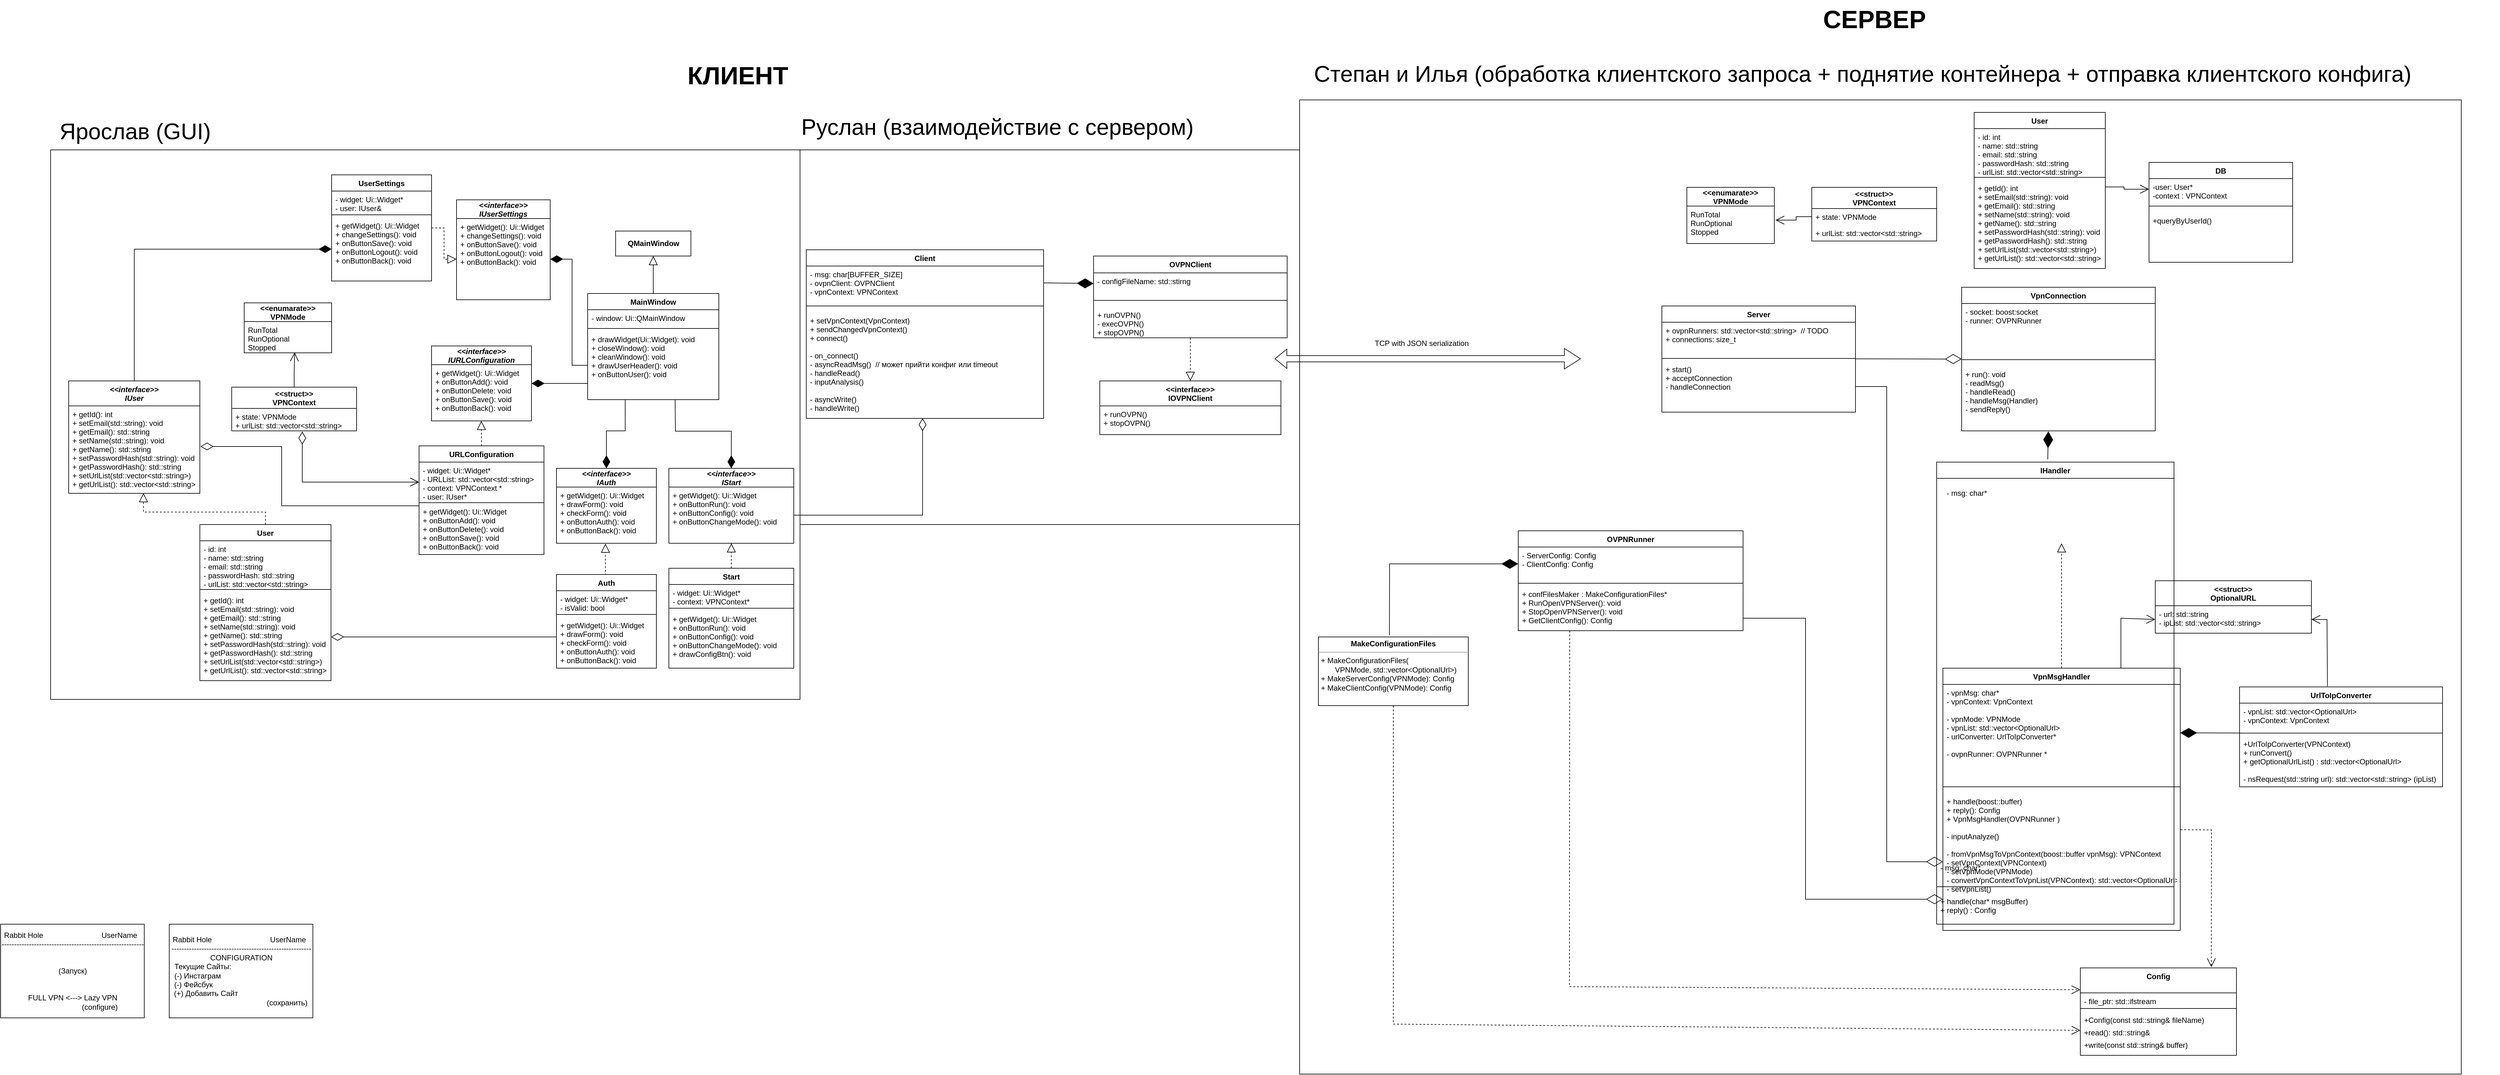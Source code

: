 <mxfile version="20.5.3" type="google"><diagram id="kj7upGw6kXG-EKqqh9fp" name="UML"><mxGraphModel grid="1" page="0" gridSize="10" guides="1" tooltips="1" connect="0" arrows="1" fold="1" pageScale="1" pageWidth="827" pageHeight="1169" math="0" shadow="0"><root><mxCell id="0"/><mxCell id="1" parent="0"/><mxCell id="vpDufcBLwv2CrV2NBHJL-32" value="" style="rounded=0;whiteSpace=wrap;html=1;fillColor=none;" vertex="1" parent="1"><mxGeometry x="2890" y="490" width="1860" height="1560" as="geometry"/></mxCell><mxCell id="vpDufcBLwv2CrV2NBHJL-27" value="" style="rounded=0;whiteSpace=wrap;html=1;fillColor=none;" vertex="1" parent="1"><mxGeometry x="890" y="570" width="1200" height="880" as="geometry"/></mxCell><mxCell id="vpDufcBLwv2CrV2NBHJL-29" value="" style="rounded=0;whiteSpace=wrap;html=1;fillColor=none;" vertex="1" parent="1"><mxGeometry x="2090" y="570" width="800" height="600" as="geometry"/></mxCell><mxCell id="l5nu7JKFRzRS-YSu6GSu-21" style="edgeStyle=orthogonalEdgeStyle;rounded=0;orthogonalLoop=1;jettySize=auto;html=1;exitX=0.25;exitY=0;exitDx=0;exitDy=0;fontSize=40;startArrow=none;startFill=0;endArrow=diamondThin;endFill=0;startSize=12;endSize=18;" edge="1" parent="1"><mxGeometry relative="1" as="geometry"><Array as="points"><mxPoint x="-240" y="664"/><mxPoint x="-240" y="270"/></Array><mxPoint x="80" y="270.0" as="targetPoint"/></mxGeometry></mxCell><mxCell id="l5nu7JKFRzRS-YSu6GSu-12" style="edgeStyle=orthogonalEdgeStyle;rounded=0;orthogonalLoop=1;jettySize=auto;html=1;exitX=0.5;exitY=0;exitDx=0;exitDy=0;entryX=0.535;entryY=1.005;entryDx=0;entryDy=0;entryPerimeter=0;fontSize=40;startArrow=none;startFill=0;endArrow=block;endFill=0;startSize=18;endSize=12;dashed=1;" edge="1" parent="1"><mxGeometry relative="1" as="geometry"><mxPoint x="-185.55" y="774.35" as="targetPoint"/></mxGeometry></mxCell><mxCell id="iN1TWZCNAUmsNW_aI7Zu-17" value="&lt;&lt;struct&gt;&gt;&#10;OptionalURL" style="swimlane;fontStyle=1;align=center;verticalAlign=top;childLayout=stackLayout;horizontal=1;startSize=40;horizontalStack=0;resizeParent=1;resizeParentMax=0;resizeLast=0;collapsible=1;marginBottom=0;" vertex="1" parent="1"><mxGeometry x="4260" y="1260" width="250" height="84" as="geometry"><mxRectangle x="4260" y="1260" width="110" height="30" as="alternateBounds"/></mxGeometry></mxCell><mxCell id="iN1TWZCNAUmsNW_aI7Zu-18" value="- url: std::string&#10;- ipList: std::vector&lt;std::string&gt;" style="text;strokeColor=none;fillColor=none;align=left;verticalAlign=top;spacingLeft=4;spacingRight=4;overflow=hidden;rotatable=0;points=[[0,0.5],[1,0.5]];portConstraint=eastwest;" vertex="1" parent="iN1TWZCNAUmsNW_aI7Zu-17"><mxGeometry y="40" width="250" height="44" as="geometry"/></mxCell><mxCell id="LyIxpF3qd_APpJzy_Qbu-35" value="Rabbit Hole&amp;nbsp; &amp;nbsp; &amp;nbsp; &amp;nbsp; &amp;nbsp; &amp;nbsp; &amp;nbsp; &amp;nbsp; &amp;nbsp; &amp;nbsp; &amp;nbsp; &amp;nbsp; &amp;nbsp; &amp;nbsp; UserName&amp;nbsp;&amp;nbsp;&lt;br&gt;---------------------------------------------------------&lt;br&gt;&lt;br&gt;&lt;br&gt;(Запуск)&lt;br&gt;&lt;br&gt;&lt;br&gt;FULL VPN &amp;lt;---&amp;gt; Lazy VPN&lt;br&gt;&amp;nbsp; &amp;nbsp; &amp;nbsp; &amp;nbsp; &amp;nbsp; &amp;nbsp; &amp;nbsp; &amp;nbsp; &amp;nbsp; &amp;nbsp; &amp;nbsp; &amp;nbsp; &amp;nbsp; (configure)" style="html=1;" vertex="1" parent="1"><mxGeometry x="810" y="1810" width="230" height="150" as="geometry"/></mxCell><mxCell id="iN1TWZCNAUmsNW_aI7Zu-28" value="Rabbit Hole&amp;nbsp; &amp;nbsp; &amp;nbsp; &amp;nbsp; &amp;nbsp; &amp;nbsp; &amp;nbsp; &amp;nbsp; &amp;nbsp; &amp;nbsp; &amp;nbsp; &amp;nbsp; &amp;nbsp; &amp;nbsp; UserName&amp;nbsp;&amp;nbsp;&lt;br&gt;--------------------------------------------------------&lt;br&gt;CONFIGURATION&lt;br&gt;Текущие Сайты:&amp;nbsp; &amp;nbsp; &amp;nbsp; &amp;nbsp; &amp;nbsp; &amp;nbsp; &amp;nbsp; &amp;nbsp; &amp;nbsp; &amp;nbsp; &amp;nbsp; &amp;nbsp; &amp;nbsp; &amp;nbsp; &amp;nbsp; &amp;nbsp; &amp;nbsp; &amp;nbsp; &amp;nbsp;&lt;br&gt;&amp;nbsp; &amp;nbsp; &amp;nbsp; &amp;nbsp; &amp;nbsp; &amp;nbsp; &amp;nbsp; &amp;nbsp;(-) Инстаграм&amp;nbsp; &amp;nbsp; &amp;nbsp; &amp;nbsp; &amp;nbsp; &amp;nbsp; &amp;nbsp; &amp;nbsp; &amp;nbsp; &amp;nbsp; &amp;nbsp; &amp;nbsp; &amp;nbsp; &amp;nbsp; &amp;nbsp; &amp;nbsp; &amp;nbsp; &amp;nbsp; &amp;nbsp; &amp;nbsp; &amp;nbsp; &amp;nbsp; &amp;nbsp; &amp;nbsp; &amp;nbsp; &amp;nbsp; &amp;nbsp; &amp;nbsp; &amp;nbsp;&lt;br&gt;(-) Фейсбук&amp;nbsp; &amp;nbsp; &amp;nbsp; &amp;nbsp; &amp;nbsp; &amp;nbsp; &amp;nbsp; &amp;nbsp; &amp;nbsp; &amp;nbsp; &amp;nbsp; &amp;nbsp; &amp;nbsp; &amp;nbsp; &amp;nbsp; &amp;nbsp; &amp;nbsp; &amp;nbsp; &amp;nbsp; &amp;nbsp; &amp;nbsp; &amp;nbsp; &amp;nbsp;&amp;nbsp;&lt;br&gt;(+) Добавить Сайт&amp;nbsp; &amp;nbsp; &amp;nbsp; &amp;nbsp; &amp;nbsp; &amp;nbsp; &amp;nbsp; &amp;nbsp; &amp;nbsp; &amp;nbsp; &amp;nbsp; &amp;nbsp; &amp;nbsp; &amp;nbsp; &amp;nbsp; &amp;nbsp; &amp;nbsp;&amp;nbsp;&lt;br&gt;&amp;nbsp; &amp;nbsp; &amp;nbsp; &amp;nbsp; &amp;nbsp; &amp;nbsp; &amp;nbsp; &amp;nbsp; &amp;nbsp; &amp;nbsp; &amp;nbsp; &amp;nbsp; &amp;nbsp; &amp;nbsp; &amp;nbsp; &amp;nbsp; &amp;nbsp; &amp;nbsp; &amp;nbsp; &amp;nbsp; &amp;nbsp; &amp;nbsp; (сохранить)" style="html=1;" vertex="1" parent="1"><mxGeometry x="1080" y="1810" width="230" height="150" as="geometry"/></mxCell><mxCell id="HzLDdjJ-KHvBB8vW8q26-2" value="" style="endArrow=block;endFill=0;endSize=12;html=1;entryX=0.5;entryY=1;entryDx=0;entryDy=0;exitX=0.5;exitY=0;exitDx=0;exitDy=0;" edge="1" parent="1" source="HzLDdjJ-KHvBB8vW8q26-12" target="HzLDdjJ-KHvBB8vW8q26-3"><mxGeometry width="160" relative="1" as="geometry"><mxPoint x="1870.92" y="755" as="sourcePoint"/><mxPoint x="1740.92" y="745" as="targetPoint"/></mxGeometry></mxCell><mxCell id="HzLDdjJ-KHvBB8vW8q26-3" value="&lt;b&gt;QMainWindow&lt;/b&gt;" style="rounded=0;whiteSpace=wrap;html=1;" vertex="1" parent="1"><mxGeometry x="1794.69" y="700" width="120.62" height="40" as="geometry"/></mxCell><mxCell id="l5nu7JKFRzRS-YSu6GSu-7" style="edgeStyle=orthogonalEdgeStyle;rounded=0;orthogonalLoop=1;jettySize=auto;html=1;entryX=0.286;entryY=1;entryDx=0;entryDy=0;entryPerimeter=0;endArrow=none;endFill=0;endSize=10;startArrow=diamondThin;startFill=1;startSize=18;" edge="1" parent="1" source="HzLDdjJ-KHvBB8vW8q26-8" target="HzLDdjJ-KHvBB8vW8q26-15"><mxGeometry relative="1" as="geometry"/></mxCell><mxCell id="HzLDdjJ-KHvBB8vW8q26-8" value="&lt;&lt;interface&gt;&gt;&#10;IAuth" style="swimlane;fontStyle=3;childLayout=stackLayout;horizontal=1;startSize=30;fillColor=none;horizontalStack=0;resizeParent=1;resizeParentMax=0;resizeLast=0;collapsible=1;marginBottom=0;" vertex="1" parent="1"><mxGeometry x="1700" y="1080" width="160" height="120" as="geometry"/></mxCell><mxCell id="HzLDdjJ-KHvBB8vW8q26-9" value="+ getWidget(): Ui::Widget&#10;+ drawForm(): void&#10;+ checkForm(): void&#10;+ onButtonAuth(): void&#10;+ onButtonBack(): void" style="text;strokeColor=none;fillColor=none;align=left;verticalAlign=top;spacingLeft=4;spacingRight=4;overflow=hidden;rotatable=0;points=[[0,0.5],[1,0.5]];portConstraint=eastwest;" vertex="1" parent="HzLDdjJ-KHvBB8vW8q26-8"><mxGeometry y="30" width="160" height="90" as="geometry"/></mxCell><mxCell id="1bzf5rEG31G8Yl6-kIG1-7" value="&lt;&lt;struct&gt;&gt;&#10;VPNContext" style="swimlane;fontStyle=1;childLayout=stackLayout;horizontal=1;startSize=34;fillColor=none;horizontalStack=0;resizeParent=1;resizeParentMax=0;resizeLast=0;collapsible=1;marginBottom=0;" vertex="1" parent="1"><mxGeometry x="3710" y="630" width="200" height="86" as="geometry"/></mxCell><mxCell id="1bzf5rEG31G8Yl6-kIG1-8" value="+ state: VPNMode" style="text;strokeColor=none;fillColor=none;align=left;verticalAlign=top;spacingLeft=4;spacingRight=4;overflow=hidden;rotatable=0;points=[[0,0.5],[1,0.5]];portConstraint=eastwest;" vertex="1" parent="1bzf5rEG31G8Yl6-kIG1-7"><mxGeometry y="34" width="200" height="26" as="geometry"/></mxCell><mxCell id="1bzf5rEG31G8Yl6-kIG1-9" value="+ urlList: std::vector&lt;std::string&gt;" style="text;strokeColor=none;fillColor=none;align=left;verticalAlign=top;spacingLeft=4;spacingRight=4;overflow=hidden;rotatable=0;points=[[0,0.5],[1,0.5]];portConstraint=eastwest;" vertex="1" parent="1bzf5rEG31G8Yl6-kIG1-7"><mxGeometry y="60" width="200" height="26" as="geometry"/></mxCell><mxCell id="HzLDdjJ-KHvBB8vW8q26-12" value="MainWindow" style="swimlane;fontStyle=1;align=center;verticalAlign=top;childLayout=stackLayout;horizontal=1;startSize=26;horizontalStack=0;resizeParent=1;resizeParentMax=0;resizeLast=0;collapsible=1;marginBottom=0;" vertex="1" parent="1"><mxGeometry x="1750" y="800" width="210" height="170" as="geometry"/></mxCell><mxCell id="HzLDdjJ-KHvBB8vW8q26-13" value="- window: Ui::QMainWindow" style="text;strokeColor=none;fillColor=none;align=left;verticalAlign=top;spacingLeft=4;spacingRight=4;overflow=hidden;rotatable=0;points=[[0,0.5],[1,0.5]];portConstraint=eastwest;" vertex="1" parent="HzLDdjJ-KHvBB8vW8q26-12"><mxGeometry y="26" width="210" height="26" as="geometry"/></mxCell><mxCell id="HzLDdjJ-KHvBB8vW8q26-14" value="" style="line;strokeWidth=1;fillColor=none;align=left;verticalAlign=middle;spacingTop=-1;spacingLeft=3;spacingRight=3;rotatable=0;labelPosition=right;points=[];portConstraint=eastwest;strokeColor=inherit;" vertex="1" parent="HzLDdjJ-KHvBB8vW8q26-12"><mxGeometry y="52" width="210" height="8" as="geometry"/></mxCell><mxCell id="HzLDdjJ-KHvBB8vW8q26-15" value="+ drawWidget(Ui::Widget): void&#10;+ closeWindow(): void&#10;+ cleanWindow(): void&#10;+ drawUserHeader(): void&#10;+ onButtonUser(): void" style="text;strokeColor=none;fillColor=none;align=left;verticalAlign=top;spacingLeft=4;spacingRight=4;overflow=hidden;rotatable=0;points=[[0,0.5],[1,0.5]];portConstraint=eastwest;" vertex="1" parent="HzLDdjJ-KHvBB8vW8q26-12"><mxGeometry y="60" width="210" height="110" as="geometry"/></mxCell><mxCell id="1bzf5rEG31G8Yl6-kIG1-15" value="VpnConnection" style="swimlane;fontStyle=1;align=center;verticalAlign=top;childLayout=stackLayout;horizontal=1;startSize=26;horizontalStack=0;resizeParent=1;resizeParentMax=0;resizeLast=0;collapsible=1;marginBottom=0;" vertex="1" parent="1"><mxGeometry x="3950" y="790" width="310" height="230" as="geometry"><mxRectangle x="3950" y="790" width="80" height="30" as="alternateBounds"/></mxGeometry></mxCell><mxCell id="1bzf5rEG31G8Yl6-kIG1-16" value="- socket: boost:socket &#10;- runner: OVPNRunner " style="text;strokeColor=none;fillColor=none;align=left;verticalAlign=top;spacingLeft=4;spacingRight=4;overflow=hidden;rotatable=0;points=[[0,0.5],[1,0.5]];portConstraint=eastwest;" vertex="1" parent="1bzf5rEG31G8Yl6-kIG1-15"><mxGeometry y="26" width="310" height="80" as="geometry"/></mxCell><mxCell id="1bzf5rEG31G8Yl6-kIG1-17" value="" style="line;strokeWidth=1;fillColor=none;align=left;verticalAlign=middle;spacingTop=-1;spacingLeft=3;spacingRight=3;rotatable=0;labelPosition=right;points=[];portConstraint=eastwest;strokeColor=inherit;" vertex="1" parent="1bzf5rEG31G8Yl6-kIG1-15"><mxGeometry y="106" width="310" height="20" as="geometry"/></mxCell><mxCell id="1bzf5rEG31G8Yl6-kIG1-18" value="+ run(): void&#10;- readMsg()&#10;- handleRead()&#10;- handleMsg(Handler)&#10;- sendReply()" style="text;strokeColor=none;fillColor=none;align=left;verticalAlign=top;spacingLeft=4;spacingRight=4;overflow=hidden;rotatable=0;points=[[0,0.5],[1,0.5]];portConstraint=eastwest;" vertex="1" parent="1bzf5rEG31G8Yl6-kIG1-15"><mxGeometry y="126" width="310" height="104" as="geometry"/></mxCell><mxCell id="HzLDdjJ-KHvBB8vW8q26-16" value="&lt;&lt;interface&gt;&gt;&#10;IUserSettings" style="swimlane;fontStyle=3;childLayout=stackLayout;horizontal=1;startSize=30;fillColor=none;horizontalStack=0;resizeParent=1;resizeParentMax=0;resizeLast=0;collapsible=1;marginBottom=0;" vertex="1" parent="1"><mxGeometry x="1540" y="650" width="150" height="160" as="geometry"/></mxCell><mxCell id="HzLDdjJ-KHvBB8vW8q26-17" value="+ getWidget(): Ui::Widget&#10;+ changeSettings(): void&#10;+ onButtonSave(): void&#10;+ onButtonLogout(): void&#10;+ onButtonBack(): void&#10;" style="text;strokeColor=none;fillColor=none;align=left;verticalAlign=top;spacingLeft=4;spacingRight=4;overflow=hidden;rotatable=0;points=[[0,0.5],[1,0.5]];portConstraint=eastwest;" vertex="1" parent="HzLDdjJ-KHvBB8vW8q26-16"><mxGeometry y="30" width="150" height="130" as="geometry"/></mxCell><mxCell id="HzLDdjJ-KHvBB8vW8q26-20" value="&lt;&lt;interface&gt;&gt;&#10;IURLConfiguration" style="swimlane;fontStyle=3;childLayout=stackLayout;horizontal=1;startSize=30;fillColor=none;horizontalStack=0;resizeParent=1;resizeParentMax=0;resizeLast=0;collapsible=1;marginBottom=0;" vertex="1" parent="1"><mxGeometry x="1500" y="884" width="160" height="120" as="geometry"/></mxCell><mxCell id="HzLDdjJ-KHvBB8vW8q26-21" value="+ getWidget(): Ui::Widget&#10;+ onButtonAdd(): void&#10;+ onButtonDelete: void&#10;+ onButtonSave(): void&#10;+ onButtonBack(): void&#10;" style="text;strokeColor=none;fillColor=none;align=left;verticalAlign=top;spacingLeft=4;spacingRight=4;overflow=hidden;rotatable=0;points=[[0,0.5],[1,0.5]];portConstraint=eastwest;" vertex="1" parent="HzLDdjJ-KHvBB8vW8q26-20"><mxGeometry y="30" width="160" height="90" as="geometry"/></mxCell><mxCell id="MAbBITWDhisZ2Rtb4KFa-2" value="VpnMsgHandler" style="swimlane;fontStyle=1;align=center;verticalAlign=top;childLayout=stackLayout;horizontal=1;startSize=26;horizontalStack=0;resizeParent=1;resizeParentMax=0;resizeLast=0;collapsible=1;marginBottom=0;" vertex="1" parent="1"><mxGeometry x="3920" y="1400" width="380" height="420" as="geometry"><mxRectangle x="3920" y="1400" width="80" height="30" as="alternateBounds"/></mxGeometry></mxCell><mxCell id="s7aVLu-1Q747NwUsc-Ql-2" value="- vpnMsg: char*&#10;- vpnContext: VpnContext&#10;&#10;- vpnMode: VPNMode&#10;- vpnList: std::vector&lt;OptionalUrl&gt;&#10;- urlConverter: UrlToIpConverter*&#10;&#10;- ovpnRunner: OVPNRunner *" style="text;strokeColor=none;fillColor=none;align=left;verticalAlign=top;spacingLeft=4;spacingRight=4;overflow=hidden;rotatable=0;points=[[0,0.5],[1,0.5]];portConstraint=eastwest;" vertex="1" parent="MAbBITWDhisZ2Rtb4KFa-2"><mxGeometry y="26" width="380" height="154" as="geometry"/></mxCell><mxCell id="MAbBITWDhisZ2Rtb4KFa-4" value="" style="line;strokeWidth=1;fillColor=none;align=left;verticalAlign=middle;spacingTop=-1;spacingLeft=3;spacingRight=3;rotatable=0;labelPosition=right;points=[];portConstraint=eastwest;strokeColor=inherit;" vertex="1" parent="MAbBITWDhisZ2Rtb4KFa-2"><mxGeometry y="180" width="380" height="20" as="geometry"/></mxCell><mxCell id="MAbBITWDhisZ2Rtb4KFa-5" value="+ handle(boost::buffer)&#10;+ reply(): Config&#10;+ VpnMsgHandler(OVPNRunner )&#10;&#10;- inputAnalyze()&#10;&#10;- fromVpnMsgToVpnContext(boost::buffer vpnMsg): VPNContext&#10;- setVpnContext(VPNContext)&#10;- setVpnMode(VPNMode)&#10;- convertVpnContextToVpnList(VPNContext): std::vector&lt;OptionalUrl&gt;&#10;- setVpnList()" style="text;strokeColor=none;fillColor=none;align=left;verticalAlign=top;spacingLeft=4;spacingRight=4;overflow=hidden;rotatable=0;points=[[0,0.5],[1,0.5]];portConstraint=eastwest;" vertex="1" parent="MAbBITWDhisZ2Rtb4KFa-2"><mxGeometry y="200" width="380" height="220" as="geometry"/></mxCell><mxCell id="1bzf5rEG31G8Yl6-kIG1-32" value="OVPNRunner" style="swimlane;fontStyle=1;align=center;verticalAlign=top;childLayout=stackLayout;horizontal=1;startSize=26;horizontalStack=0;resizeParent=1;resizeParentMax=0;resizeLast=0;collapsible=1;marginBottom=0;" vertex="1" parent="1"><mxGeometry x="3240" y="1180" width="360" height="160" as="geometry"/></mxCell><mxCell id="1bzf5rEG31G8Yl6-kIG1-33" value="- ServerConfig: Config&#10;- ClientConfig: Config" style="text;strokeColor=none;fillColor=none;align=left;verticalAlign=top;spacingLeft=4;spacingRight=4;overflow=hidden;rotatable=0;points=[[0,0.5],[1,0.5]];portConstraint=eastwest;" vertex="1" parent="1bzf5rEG31G8Yl6-kIG1-32"><mxGeometry y="26" width="360" height="54" as="geometry"/></mxCell><mxCell id="1bzf5rEG31G8Yl6-kIG1-34" value="" style="line;strokeWidth=1;fillColor=none;align=left;verticalAlign=middle;spacingTop=-1;spacingLeft=3;spacingRight=3;rotatable=0;labelPosition=right;points=[];portConstraint=eastwest;strokeColor=inherit;" vertex="1" parent="1bzf5rEG31G8Yl6-kIG1-32"><mxGeometry y="80" width="360" height="8" as="geometry"/></mxCell><mxCell id="1bzf5rEG31G8Yl6-kIG1-35" value="+ confFilesMaker : MakeConfigurationFiles*&#10;+ RunOpenVPNServer(): void&#10;+ StopOpenVPNServer(): void&#10;+ GetClientConfig(): Config" style="text;strokeColor=none;fillColor=none;align=left;verticalAlign=top;spacingLeft=4;spacingRight=4;overflow=hidden;rotatable=0;points=[[0,0.5],[1,0.5]];portConstraint=eastwest;" vertex="1" parent="1bzf5rEG31G8Yl6-kIG1-32"><mxGeometry y="88" width="360" height="72" as="geometry"/></mxCell><mxCell id="1bzf5rEG31G8Yl6-kIG1-36" value="&lt;p style=&quot;margin:0px;margin-top:4px;text-align:center;&quot;&gt;&lt;b&gt;MakeConfigurationFiles&lt;/b&gt;&lt;/p&gt;&lt;hr size=&quot;1&quot;&gt;&lt;p style=&quot;margin:0px;margin-left:4px;&quot;&gt;&lt;/p&gt;&lt;p style=&quot;margin:0px;margin-left:4px;&quot;&gt;+ MakeConfigurationFiles(&lt;/p&gt;&lt;span style=&quot;white-space: pre;&quot;&gt;&#9;&lt;/span&gt;VPNMode, std::vector&amp;lt;OptionalUrl&amp;gt;)&lt;p style=&quot;margin:0px;margin-left:4px;&quot;&gt;+ MakeServerConfig(VPNMode): Config&lt;br&gt;+ MakeClientConfig(VPNMode): Config&lt;/p&gt;" style="verticalAlign=top;align=left;overflow=fill;fontSize=12;fontFamily=Helvetica;html=1;" vertex="1" parent="1"><mxGeometry x="2920" y="1350" width="240" height="110" as="geometry"/></mxCell><mxCell id="MAbBITWDhisZ2Rtb4KFa-10" value="Server" style="swimlane;fontStyle=1;align=center;verticalAlign=top;childLayout=stackLayout;horizontal=1;startSize=26;horizontalStack=0;resizeParent=1;resizeParentMax=0;resizeLast=0;collapsible=1;marginBottom=0;" vertex="1" parent="1"><mxGeometry x="3470" y="820" width="310" height="170" as="geometry"><mxRectangle x="350" y="60" width="80" height="30" as="alternateBounds"/></mxGeometry></mxCell><mxCell id="MAbBITWDhisZ2Rtb4KFa-11" value="+ ovpnRunners: std::vector&lt;std::string&gt;  // TODO&#10;+ connections: size_t" style="text;strokeColor=none;fillColor=none;align=left;verticalAlign=top;spacingLeft=4;spacingRight=4;overflow=hidden;rotatable=0;points=[[0,0.5],[1,0.5]];portConstraint=eastwest;" vertex="1" parent="MAbBITWDhisZ2Rtb4KFa-10"><mxGeometry y="26" width="310" height="54" as="geometry"/></mxCell><mxCell id="MAbBITWDhisZ2Rtb4KFa-12" value="" style="line;strokeWidth=1;fillColor=none;align=left;verticalAlign=middle;spacingTop=-1;spacingLeft=3;spacingRight=3;rotatable=0;labelPosition=right;points=[];portConstraint=eastwest;strokeColor=inherit;" vertex="1" parent="MAbBITWDhisZ2Rtb4KFa-10"><mxGeometry y="80" width="310" height="8" as="geometry"/></mxCell><mxCell id="MAbBITWDhisZ2Rtb4KFa-13" value="+ start()&#10;+ acceptConnection&#10;- handleConnection" style="text;strokeColor=none;fillColor=none;align=left;verticalAlign=top;spacingLeft=4;spacingRight=4;overflow=hidden;rotatable=0;points=[[0,0.5],[1,0.5]];portConstraint=eastwest;" vertex="1" parent="MAbBITWDhisZ2Rtb4KFa-10"><mxGeometry y="88" width="310" height="82" as="geometry"/></mxCell><mxCell id="HzLDdjJ-KHvBB8vW8q26-47" style="edgeStyle=orthogonalEdgeStyle;rounded=0;orthogonalLoop=1;jettySize=auto;html=1;exitX=0.5;exitY=0;exitDx=0;exitDy=0;fontSize=12;endArrow=none;endFill=0;endSize=18;startSize=18;startArrow=diamondThin;startFill=1;" edge="1" parent="1" source="HzLDdjJ-KHvBB8vW8q26-28"><mxGeometry relative="1" as="geometry"><mxPoint x="1890" y="970" as="targetPoint"/></mxGeometry></mxCell><mxCell id="HzLDdjJ-KHvBB8vW8q26-28" value="&lt;&lt;interface&gt;&gt;&#10;IStart" style="swimlane;fontStyle=3;childLayout=stackLayout;horizontal=1;startSize=30;fillColor=none;horizontalStack=0;resizeParent=1;resizeParentMax=0;resizeLast=0;collapsible=1;marginBottom=0;" vertex="1" parent="1"><mxGeometry x="1880" y="1080" width="200" height="120" as="geometry"/></mxCell><mxCell id="HzLDdjJ-KHvBB8vW8q26-29" value="+ getWidget(): Ui::Widget&#10;+ onButtonRun(): void&#10;+ onButtonConfig(): void&#10;+ onButtonChangeMode(): void" style="text;strokeColor=none;fillColor=none;align=left;verticalAlign=top;spacingLeft=4;spacingRight=4;overflow=hidden;rotatable=0;points=[[0,0.5],[1,0.5]];portConstraint=eastwest;" vertex="1" parent="HzLDdjJ-KHvBB8vW8q26-28"><mxGeometry y="30" width="200" height="90" as="geometry"/></mxCell><mxCell id="HzLDdjJ-KHvBB8vW8q26-31" value="&lt;font style=&quot;font-size: 40px;&quot;&gt;&lt;b&gt;КЛИЕНТ&lt;br&gt;&lt;/b&gt;&lt;/font&gt;" style="text;html=1;align=center;verticalAlign=middle;resizable=0;points=[];autosize=1;strokeColor=none;fillColor=none;" vertex="1" parent="1"><mxGeometry x="1900" y="420" width="180" height="60" as="geometry"/></mxCell><mxCell id="HzLDdjJ-KHvBB8vW8q26-57" style="edgeStyle=orthogonalEdgeStyle;rounded=0;orthogonalLoop=1;jettySize=auto;html=1;exitX=0.5;exitY=0;exitDx=0;exitDy=0;entryX=0.498;entryY=1;entryDx=0;entryDy=0;entryPerimeter=0;fontSize=12;startArrow=none;startFill=0;endArrow=block;endFill=0;startSize=18;endSize=12;dashed=1;" edge="1" parent="1" source="HzLDdjJ-KHvBB8vW8q26-58" target="HzLDdjJ-KHvBB8vW8q26-21"><mxGeometry relative="1" as="geometry"><mxPoint x="1580" y="1074" as="sourcePoint"/></mxGeometry></mxCell><mxCell id="HzLDdjJ-KHvBB8vW8q26-58" value="URLConfiguration" style="swimlane;fontStyle=1;align=center;verticalAlign=top;childLayout=stackLayout;horizontal=1;startSize=26;horizontalStack=0;resizeParent=1;resizeParentMax=0;resizeLast=0;collapsible=1;marginBottom=0;rounded=0;shadow=0;glass=0;sketch=0;fontSize=12;" vertex="1" parent="1"><mxGeometry x="1480" y="1044" width="200" height="174" as="geometry"/></mxCell><mxCell id="HzLDdjJ-KHvBB8vW8q26-59" value="- widget: Ui::Widget*&#10;- URLList: std::vector&lt;std::string&gt;&#10;- context: VPNContext *&#10;- user: IUser*" style="text;strokeColor=none;fillColor=none;align=left;verticalAlign=top;spacingLeft=4;spacingRight=4;overflow=hidden;rotatable=0;points=[[0,0.5],[1,0.5]];portConstraint=eastwest;rounded=0;shadow=0;glass=0;sketch=0;fontSize=12;" vertex="1" parent="HzLDdjJ-KHvBB8vW8q26-58"><mxGeometry y="26" width="200" height="64" as="geometry"/></mxCell><mxCell id="HzLDdjJ-KHvBB8vW8q26-60" value="" style="line;strokeWidth=1;fillColor=none;align=left;verticalAlign=middle;spacingTop=-1;spacingLeft=3;spacingRight=3;rotatable=0;labelPosition=right;points=[];portConstraint=eastwest;strokeColor=inherit;rounded=0;shadow=0;glass=0;sketch=0;fontSize=12;" vertex="1" parent="HzLDdjJ-KHvBB8vW8q26-58"><mxGeometry y="90" width="200" height="2" as="geometry"/></mxCell><mxCell id="HzLDdjJ-KHvBB8vW8q26-61" value="+ getWidget(): Ui::Widget&#10;+ onButtonAdd(): void&#10;+ onButtonDelete(): void&#10;+ onButtonSave(): void&#10;+ onButtonBack(): void" style="text;strokeColor=none;fillColor=none;align=left;verticalAlign=top;spacingLeft=4;spacingRight=4;overflow=hidden;rotatable=0;points=[[0,0.5],[1,0.5]];portConstraint=eastwest;rounded=0;shadow=0;glass=0;sketch=0;fontSize=12;" vertex="1" parent="HzLDdjJ-KHvBB8vW8q26-58"><mxGeometry y="92" width="200" height="82" as="geometry"/></mxCell><mxCell id="HzLDdjJ-KHvBB8vW8q26-66" style="edgeStyle=orthogonalEdgeStyle;rounded=0;orthogonalLoop=1;jettySize=auto;html=1;exitX=0.5;exitY=0;exitDx=0;exitDy=0;dashed=1;fontSize=12;startArrow=none;startFill=0;endArrow=block;endFill=0;startSize=18;endSize=12;" edge="1" parent="1" source="HzLDdjJ-KHvBB8vW8q26-62"><mxGeometry relative="1" as="geometry"><mxPoint x="1980" y="1200" as="targetPoint"/><Array as="points"><mxPoint x="1980" y="1230"/><mxPoint x="1980" y="1230"/></Array></mxGeometry></mxCell><mxCell id="HzLDdjJ-KHvBB8vW8q26-62" value="Start" style="swimlane;fontStyle=1;align=center;verticalAlign=top;childLayout=stackLayout;horizontal=1;startSize=26;horizontalStack=0;resizeParent=1;resizeParentMax=0;resizeLast=0;collapsible=1;marginBottom=0;rounded=0;shadow=0;glass=0;sketch=0;fontSize=12;" vertex="1" parent="1"><mxGeometry x="1880" y="1240" width="200" height="160" as="geometry"/></mxCell><mxCell id="HzLDdjJ-KHvBB8vW8q26-63" value="- widget: Ui::Widget*&#10;- context: VPNContext*" style="text;strokeColor=none;fillColor=none;align=left;verticalAlign=top;spacingLeft=4;spacingRight=4;overflow=hidden;rotatable=0;points=[[0,0.5],[1,0.5]];portConstraint=eastwest;rounded=0;shadow=0;glass=0;sketch=0;fontSize=12;" vertex="1" parent="HzLDdjJ-KHvBB8vW8q26-62"><mxGeometry y="26" width="200" height="34" as="geometry"/></mxCell><mxCell id="HzLDdjJ-KHvBB8vW8q26-64" value="" style="line;strokeWidth=1;fillColor=none;align=left;verticalAlign=middle;spacingTop=-1;spacingLeft=3;spacingRight=3;rotatable=0;labelPosition=right;points=[];portConstraint=eastwest;strokeColor=inherit;rounded=0;shadow=0;glass=0;sketch=0;fontSize=12;" vertex="1" parent="HzLDdjJ-KHvBB8vW8q26-62"><mxGeometry y="60" width="200" height="8" as="geometry"/></mxCell><mxCell id="HzLDdjJ-KHvBB8vW8q26-65" value="+ getWidget(): Ui::Widget&#10;+ onButtonRun(): void&#10;+ onButtonConfig(): void&#10;+ onButtonChangeMode(): void&#10;+ drawConfigBtn(): void&#10;" style="text;strokeColor=none;fillColor=none;align=left;verticalAlign=top;spacingLeft=4;spacingRight=4;overflow=hidden;rotatable=0;points=[[0,0.5],[1,0.5]];portConstraint=eastwest;rounded=0;shadow=0;glass=0;sketch=0;fontSize=12;" vertex="1" parent="HzLDdjJ-KHvBB8vW8q26-62"><mxGeometry y="68" width="200" height="92" as="geometry"/></mxCell><mxCell id="n_fmor4KFZZTW__-8NCW-1" style="edgeStyle=orthogonalEdgeStyle;rounded=0;orthogonalLoop=1;jettySize=auto;html=1;entryX=0.5;entryY=1;entryDx=0;entryDy=0;dashed=1;endArrow=block;endFill=0;endSize=12;" edge="1" parent="1"><mxGeometry relative="1" as="geometry"><Array as="points"><mxPoint x="180" y="650"/><mxPoint x="151" y="650"/></Array><mxPoint x="151.235" y="610" as="targetPoint"/></mxGeometry></mxCell><mxCell id="l5nu7JKFRzRS-YSu6GSu-5" style="edgeStyle=orthogonalEdgeStyle;rounded=0;orthogonalLoop=1;jettySize=auto;html=1;exitX=1;exitY=0.75;exitDx=0;exitDy=0;entryX=0;entryY=0.5;entryDx=0;entryDy=0;dashed=1;endArrow=diamondThin;endFill=0;endSize=18;" edge="1" parent="1"><mxGeometry relative="1" as="geometry"><Array as="points"><mxPoint x="303" y="794"/><mxPoint x="437" y="794"/><mxPoint x="437" y="914"/></Array><mxPoint x="580" y="914" as="targetPoint"/></mxGeometry></mxCell><mxCell id="HzLDdjJ-KHvBB8vW8q26-71" value="&lt;&lt;enumarate&gt;&gt;&#10;VPNMode" style="swimlane;fontStyle=1;childLayout=stackLayout;horizontal=1;startSize=30;fillColor=none;horizontalStack=0;resizeParent=1;resizeParentMax=0;resizeLast=0;collapsible=1;marginBottom=0;rounded=0;shadow=0;glass=0;sketch=0;fontSize=12;" vertex="1" parent="1"><mxGeometry x="3510" y="630" width="140" height="90" as="geometry"/></mxCell><mxCell id="HzLDdjJ-KHvBB8vW8q26-72" value="RunTotal&#10;RunOptional&#10;Stopped" style="text;strokeColor=none;fillColor=none;align=left;verticalAlign=top;spacingLeft=4;spacingRight=4;overflow=hidden;rotatable=0;points=[[0,0.5],[1,0.5]];portConstraint=eastwest;rounded=0;shadow=0;glass=0;sketch=0;fontSize=12;" vertex="1" parent="HzLDdjJ-KHvBB8vW8q26-71"><mxGeometry y="30" width="140" height="60" as="geometry"/></mxCell><mxCell id="HzLDdjJ-KHvBB8vW8q26-75" style="edgeStyle=orthogonalEdgeStyle;rounded=0;orthogonalLoop=1;jettySize=auto;html=1;exitX=0;exitY=0.5;exitDx=0;exitDy=0;entryX=1.014;entryY=0.375;entryDx=0;entryDy=0;entryPerimeter=0;fontSize=12;startArrow=none;startFill=0;endArrow=open;endFill=0;endSize=12;" edge="1" parent="1" source="1bzf5rEG31G8Yl6-kIG1-8" target="HzLDdjJ-KHvBB8vW8q26-72"><mxGeometry relative="1" as="geometry"/></mxCell><mxCell id="HzLDdjJ-KHvBB8vW8q26-76" value="&lt;&lt;enumarate&gt;&gt;&#10;VPNMode" style="swimlane;fontStyle=1;childLayout=stackLayout;horizontal=1;startSize=30;fillColor=none;horizontalStack=0;resizeParent=1;resizeParentMax=0;resizeLast=0;collapsible=1;marginBottom=0;rounded=0;shadow=0;glass=0;sketch=0;fontSize=12;" vertex="1" parent="1"><mxGeometry x="1200" y="815" width="140" height="80" as="geometry"/></mxCell><mxCell id="HzLDdjJ-KHvBB8vW8q26-77" value="RunTotal&#10;RunOptional&#10;Stopped" style="text;strokeColor=none;fillColor=none;align=left;verticalAlign=top;spacingLeft=4;spacingRight=4;overflow=hidden;rotatable=0;points=[[0,0.5],[1,0.5]];portConstraint=eastwest;rounded=0;shadow=0;glass=0;sketch=0;fontSize=12;" vertex="1" parent="HzLDdjJ-KHvBB8vW8q26-76"><mxGeometry y="30" width="140" height="50" as="geometry"/></mxCell><mxCell id="s7aVLu-1Q747NwUsc-Ql-1" value="" style="endArrow=diamondThin;endFill=0;endSize=24;html=1;rounded=0;entryX=0;entryY=0.5;entryDx=0;entryDy=0;exitX=1.002;exitY=1.086;exitDx=0;exitDy=0;exitPerimeter=0;" edge="1" parent="1" source="MAbBITWDhisZ2Rtb4KFa-11" target="1bzf5rEG31G8Yl6-kIG1-15"><mxGeometry width="160" relative="1" as="geometry"><mxPoint x="3810" y="950" as="sourcePoint"/><mxPoint x="3540" y="1119" as="targetPoint"/><Array as="points"/></mxGeometry></mxCell><mxCell id="s7aVLu-1Q747NwUsc-Ql-3" value="" style="endArrow=diamondThin;endFill=1;endSize=24;html=1;rounded=0;entryX=0.448;entryY=1.007;entryDx=0;entryDy=0;entryPerimeter=0;exitX=0.468;exitY=-0.006;exitDx=0;exitDy=0;exitPerimeter=0;" edge="1" parent="1" source="s7aVLu-1Q747NwUsc-Ql-18" target="1bzf5rEG31G8Yl6-kIG1-18"><mxGeometry width="160" relative="1" as="geometry"><mxPoint x="4089" y="1100" as="sourcePoint"/><mxPoint x="4230" y="1020" as="targetPoint"/></mxGeometry></mxCell><mxCell id="s7aVLu-1Q747NwUsc-Ql-5" value="UrlToIpConverter" style="swimlane;fontStyle=1;align=center;verticalAlign=top;childLayout=stackLayout;horizontal=1;startSize=26;horizontalStack=0;resizeParent=1;resizeParentMax=0;resizeLast=0;collapsible=1;marginBottom=0;" vertex="1" parent="1"><mxGeometry x="4395" y="1430" width="325" height="160" as="geometry"/></mxCell><mxCell id="s7aVLu-1Q747NwUsc-Ql-6" value="- vpnList: std::vector&lt;OptionalUrl&gt;&#10;- vpnContext: VpnContext&#10;" style="text;strokeColor=none;fillColor=none;align=left;verticalAlign=top;spacingLeft=4;spacingRight=4;overflow=hidden;rotatable=0;points=[[0,0.5],[1,0.5]];portConstraint=eastwest;" vertex="1" parent="s7aVLu-1Q747NwUsc-Ql-5"><mxGeometry y="26" width="325" height="44" as="geometry"/></mxCell><mxCell id="s7aVLu-1Q747NwUsc-Ql-7" value="" style="line;strokeWidth=1;fillColor=none;align=left;verticalAlign=middle;spacingTop=-1;spacingLeft=3;spacingRight=3;rotatable=0;labelPosition=right;points=[];portConstraint=eastwest;strokeColor=inherit;" vertex="1" parent="s7aVLu-1Q747NwUsc-Ql-5"><mxGeometry y="70" width="325" height="8" as="geometry"/></mxCell><mxCell id="s7aVLu-1Q747NwUsc-Ql-8" value="+UrlToIpConverter(VPNContext)&#10;+ runConvert()&#10;+ getOptionalUrlList() : std::vector&lt;OptionalUrl&gt;&#10;&#10;- nsRequest(std::string url): std::vector&lt;std::string&gt; (ipList)" style="text;strokeColor=none;fillColor=none;align=left;verticalAlign=top;spacingLeft=4;spacingRight=4;overflow=hidden;rotatable=0;points=[[0,0.5],[1,0.5]];portConstraint=eastwest;" vertex="1" parent="s7aVLu-1Q747NwUsc-Ql-5"><mxGeometry y="78" width="325" height="82" as="geometry"/></mxCell><mxCell id="s7aVLu-1Q747NwUsc-Ql-15" value="" style="endArrow=diamondThin;endFill=1;endSize=24;html=1;rounded=0;exitX=0.008;exitY=-0.05;exitDx=0;exitDy=0;exitPerimeter=0;" edge="1" parent="1" source="s7aVLu-1Q747NwUsc-Ql-8" target="s7aVLu-1Q747NwUsc-Ql-2"><mxGeometry width="160" relative="1" as="geometry"><mxPoint x="4342.05" y="1480" as="sourcePoint"/><mxPoint x="4340" y="1310" as="targetPoint"/></mxGeometry></mxCell><mxCell id="s7aVLu-1Q747NwUsc-Ql-16" value="" style="endArrow=open;endFill=1;endSize=12;html=1;rounded=0;entryX=0;entryY=0.5;entryDx=0;entryDy=0;exitX=0.75;exitY=0;exitDx=0;exitDy=0;" edge="1" parent="1" source="MAbBITWDhisZ2Rtb4KFa-2" target="iN1TWZCNAUmsNW_aI7Zu-18"><mxGeometry width="160" relative="1" as="geometry"><mxPoint x="4210" y="1380" as="sourcePoint"/><mxPoint x="4340" y="1310" as="targetPoint"/><Array as="points"><mxPoint x="4205" y="1320"/></Array></mxGeometry></mxCell><mxCell id="s7aVLu-1Q747NwUsc-Ql-17" value="" style="endArrow=open;endFill=1;endSize=12;html=1;rounded=0;exitX=0.433;exitY=-0.006;exitDx=0;exitDy=0;entryX=1;entryY=0.5;entryDx=0;entryDy=0;exitPerimeter=0;" edge="1" parent="1" source="s7aVLu-1Q747NwUsc-Ql-5" target="iN1TWZCNAUmsNW_aI7Zu-18"><mxGeometry width="160" relative="1" as="geometry"><mxPoint x="4520" y="1349.08" as="sourcePoint"/><mxPoint x="4662" y="1300.004" as="targetPoint"/><Array as="points"><mxPoint x="4535" y="1322"/></Array></mxGeometry></mxCell><mxCell id="s7aVLu-1Q747NwUsc-Ql-18" value="IHandler" style="swimlane;fontStyle=1;align=center;verticalAlign=top;childLayout=stackLayout;horizontal=1;startSize=26;horizontalStack=0;resizeParent=1;resizeParentMax=0;resizeLast=0;collapsible=1;marginBottom=0;" vertex="1" parent="1"><mxGeometry x="3910" y="1070" width="380" height="740" as="geometry"><mxRectangle x="3910" y="1070" width="80" height="30" as="alternateBounds"/></mxGeometry></mxCell><mxCell id="s7aVLu-1Q747NwUsc-Ql-19" value="- msg: char*" style="text;strokeColor=none;fillColor=none;align=left;verticalAlign=top;spacingLeft=4;spacingRight=4;overflow=hidden;rotatable=0;points=[[0,0.5],[1,0.5]];portConstraint=eastwest;" vertex="1" parent="s7aVLu-1Q747NwUsc-Ql-18"><mxGeometry y="636" width="380" height="34" as="geometry"/></mxCell><mxCell id="s7aVLu-1Q747NwUsc-Ql-20" value="" style="line;strokeWidth=1;fillColor=none;align=left;verticalAlign=middle;spacingTop=-1;spacingLeft=3;spacingRight=3;rotatable=0;labelPosition=right;points=[];portConstraint=eastwest;strokeColor=inherit;" vertex="1" parent="s7aVLu-1Q747NwUsc-Ql-18"><mxGeometry y="670" width="380" height="20" as="geometry"/></mxCell><mxCell id="s7aVLu-1Q747NwUsc-Ql-21" value="+ handle(char* msgBuffer)&#10;+ reply() : Config" style="text;strokeColor=none;fillColor=none;align=left;verticalAlign=top;spacingLeft=4;spacingRight=4;overflow=hidden;rotatable=0;points=[[0,0.5],[1,0.5]];portConstraint=eastwest;" vertex="1" parent="s7aVLu-1Q747NwUsc-Ql-18"><mxGeometry y="690" width="380" height="50" as="geometry"/></mxCell><mxCell id="s7aVLu-1Q747NwUsc-Ql-22" value="" style="endArrow=block;dashed=1;endFill=0;endSize=12;html=1;rounded=0;exitX=0.5;exitY=0;exitDx=0;exitDy=0;" edge="1" parent="1" source="MAbBITWDhisZ2Rtb4KFa-2"><mxGeometry width="160" relative="1" as="geometry"><mxPoint x="4010" y="1300" as="sourcePoint"/><mxPoint x="4110" y="1200" as="targetPoint"/></mxGeometry></mxCell><mxCell id="e4Vg24ODglVvlr29MzDm-5" value="" style="endArrow=diamondThin;endFill=0;endSize=24;html=1;rounded=0;entryX=0;entryY=0.5;entryDx=0;entryDy=0;exitX=1;exitY=0.5;exitDx=0;exitDy=0;" edge="1" parent="1" source="MAbBITWDhisZ2Rtb4KFa-13" target="MAbBITWDhisZ2Rtb4KFa-5"><mxGeometry width="160" relative="1" as="geometry"><mxPoint x="3690" y="1198.184" as="sourcePoint"/><mxPoint x="3859.38" y="1198.54" as="targetPoint"/><Array as="points"><mxPoint x="3830" y="949"/><mxPoint x="3830" y="1710"/></Array></mxGeometry></mxCell><mxCell id="ZoMiAjtoSdZH_0tAl_YN-2" value="" style="endArrow=diamondThin;endFill=0;endSize=24;html=1;rounded=0;" edge="1" parent="1"><mxGeometry width="160" relative="1" as="geometry"><mxPoint x="3600" y="1320" as="sourcePoint"/><mxPoint x="3920" y="1770" as="targetPoint"/><Array as="points"><mxPoint x="3650" y="1320"/><mxPoint x="3700" y="1320"/><mxPoint x="3700" y="1720"/><mxPoint x="3700" y="1770"/></Array></mxGeometry></mxCell><mxCell id="n_fmor4KFZZTW__-8NCW-3" style="edgeStyle=orthogonalEdgeStyle;rounded=0;orthogonalLoop=1;jettySize=auto;html=1;entryX=0.5;entryY=0;entryDx=0;entryDy=0;dashed=1;endArrow=block;endFill=0;endSize=12;" edge="1" parent="1"><mxGeometry relative="1" as="geometry"><mxPoint x="164" y="470" as="sourcePoint"/></mxGeometry></mxCell><mxCell id="9HYCe2RT0NCcyzkKP1uX-1" value="Client" style="swimlane;fontStyle=1;align=center;verticalAlign=top;childLayout=stackLayout;horizontal=1;startSize=26;horizontalStack=0;resizeParent=1;resizeParentMax=0;resizeLast=0;collapsible=1;marginBottom=0;" vertex="1" parent="1"><mxGeometry x="2100" y="730" width="380" height="270" as="geometry"><mxRectangle x="2100" y="730" width="80" height="30" as="alternateBounds"/></mxGeometry></mxCell><mxCell id="9HYCe2RT0NCcyzkKP1uX-2" value="- msg: char[BUFFER_SIZE]&#10;- ovpnClient: OVPNClient&#10;- vpnContext: VPNContext" style="text;strokeColor=none;fillColor=none;align=left;verticalAlign=top;spacingLeft=4;spacingRight=4;overflow=hidden;rotatable=0;points=[[0,0.5],[1,0.5]];portConstraint=eastwest;" vertex="1" parent="9HYCe2RT0NCcyzkKP1uX-1"><mxGeometry y="26" width="380" height="54" as="geometry"/></mxCell><mxCell id="9HYCe2RT0NCcyzkKP1uX-3" value="" style="line;strokeWidth=1;fillColor=none;align=left;verticalAlign=middle;spacingTop=-1;spacingLeft=3;spacingRight=3;rotatable=0;labelPosition=right;points=[];portConstraint=eastwest;strokeColor=inherit;" vertex="1" parent="9HYCe2RT0NCcyzkKP1uX-1"><mxGeometry y="80" width="380" height="20" as="geometry"/></mxCell><mxCell id="9HYCe2RT0NCcyzkKP1uX-4" value="+ setVpnContext(VpnContext)&#10;+ sendChangedVpnContext()&#10;+ connect()&#10;&#10;- on_connect()&#10;- asyncReadMsg()  // может прийти конфиг или timeout &#10;- handleRead()&#10;- inputAnalysis()&#10;&#10;- asyncWrite()&#10;- handleWrite()" style="text;strokeColor=none;fillColor=none;align=left;verticalAlign=top;spacingLeft=4;spacingRight=4;overflow=hidden;rotatable=0;points=[[0,0.5],[1,0.5]];portConstraint=eastwest;" vertex="1" parent="9HYCe2RT0NCcyzkKP1uX-1"><mxGeometry y="100" width="380" height="170" as="geometry"/></mxCell><mxCell id="9HYCe2RT0NCcyzkKP1uX-5" value="&lt;&lt;interface&gt;&gt;&#10;IOVPNClient" style="swimlane;fontStyle=1;align=center;verticalAlign=top;childLayout=stackLayout;horizontal=1;startSize=40;horizontalStack=0;resizeParent=1;resizeParentMax=0;resizeLast=0;collapsible=1;marginBottom=0;" vertex="1" parent="1"><mxGeometry x="2570" y="940" width="290" height="86" as="geometry"><mxRectangle x="3910" y="1070" width="80" height="30" as="alternateBounds"/></mxGeometry></mxCell><mxCell id="9HYCe2RT0NCcyzkKP1uX-8" value="+ runOVPN()&#10;+ stopOVPN()" style="text;strokeColor=none;fillColor=none;align=left;verticalAlign=top;spacingLeft=4;spacingRight=4;overflow=hidden;rotatable=0;points=[[0,0.5],[1,0.5]];portConstraint=eastwest;" vertex="1" parent="9HYCe2RT0NCcyzkKP1uX-5"><mxGeometry y="40" width="290" height="46" as="geometry"/></mxCell><mxCell id="9HYCe2RT0NCcyzkKP1uX-9" value="OVPNClient" style="swimlane;fontStyle=1;align=center;verticalAlign=top;childLayout=stackLayout;horizontal=1;startSize=27;horizontalStack=0;resizeParent=1;resizeParentMax=0;resizeLast=0;collapsible=1;marginBottom=0;" vertex="1" parent="1"><mxGeometry x="2560" y="740" width="310" height="131" as="geometry"><mxRectangle x="3910" y="1070" width="80" height="30" as="alternateBounds"/></mxGeometry></mxCell><mxCell id="9HYCe2RT0NCcyzkKP1uX-10" value="- configFileName: std::stirng " style="text;strokeColor=none;fillColor=none;align=left;verticalAlign=top;spacingLeft=4;spacingRight=4;overflow=hidden;rotatable=0;points=[[0,0.5],[1,0.5]];portConstraint=eastwest;" vertex="1" parent="9HYCe2RT0NCcyzkKP1uX-9"><mxGeometry y="27" width="310" height="34" as="geometry"/></mxCell><mxCell id="9HYCe2RT0NCcyzkKP1uX-11" value="" style="line;strokeWidth=1;fillColor=none;align=left;verticalAlign=middle;spacingTop=-1;spacingLeft=3;spacingRight=3;rotatable=0;labelPosition=right;points=[];portConstraint=eastwest;strokeColor=inherit;" vertex="1" parent="9HYCe2RT0NCcyzkKP1uX-9"><mxGeometry y="61" width="310" height="20" as="geometry"/></mxCell><mxCell id="9HYCe2RT0NCcyzkKP1uX-12" value="+ runOVPN()&#10;- execOVPN()&#10;+ stopOVPN()" style="text;strokeColor=none;fillColor=none;align=left;verticalAlign=top;spacingLeft=4;spacingRight=4;overflow=hidden;rotatable=0;points=[[0,0.5],[1,0.5]];portConstraint=eastwest;" vertex="1" parent="9HYCe2RT0NCcyzkKP1uX-9"><mxGeometry y="81" width="310" height="50" as="geometry"/></mxCell><mxCell id="9HYCe2RT0NCcyzkKP1uX-13" value="" style="endArrow=block;dashed=1;endFill=0;endSize=12;html=1;rounded=0;" edge="1" parent="1" source="9HYCe2RT0NCcyzkKP1uX-12" target="9HYCe2RT0NCcyzkKP1uX-5"><mxGeometry width="160" relative="1" as="geometry"><mxPoint x="2750" y="730" as="sourcePoint"/><mxPoint x="2725" y="880" as="targetPoint"/></mxGeometry></mxCell><mxCell id="l5nu7JKFRzRS-YSu6GSu-2" style="edgeStyle=orthogonalEdgeStyle;rounded=0;orthogonalLoop=1;jettySize=auto;html=1;exitX=0.5;exitY=0;exitDx=0;exitDy=0;entryX=0.577;entryY=0.988;entryDx=0;entryDy=0;entryPerimeter=0;endSize=12;endArrow=open;endFill=0;" edge="1" parent="1" source="qWSM6UsTkzaxU_5ILIHS-1" target="HzLDdjJ-KHvBB8vW8q26-77"><mxGeometry relative="1" as="geometry"/></mxCell><mxCell id="qWSM6UsTkzaxU_5ILIHS-1" value="&lt;&lt;struct&gt;&gt;&#10;VPNContext" style="swimlane;fontStyle=1;childLayout=stackLayout;horizontal=1;startSize=34;fillColor=none;horizontalStack=0;resizeParent=1;resizeParentMax=0;resizeLast=0;collapsible=1;marginBottom=0;" vertex="1" parent="1"><mxGeometry x="1180" y="950" width="200" height="70" as="geometry"/></mxCell><mxCell id="qWSM6UsTkzaxU_5ILIHS-2" value="+ state: VPNMode&#10;+ urlList: std::vector&lt;std::string&gt;" style="text;strokeColor=none;fillColor=none;align=left;verticalAlign=top;spacingLeft=4;spacingRight=4;overflow=hidden;rotatable=0;points=[[0,0.5],[1,0.5]];portConstraint=eastwest;" vertex="1" parent="qWSM6UsTkzaxU_5ILIHS-1"><mxGeometry y="34" width="200" height="36" as="geometry"/></mxCell><mxCell id="qWSM6UsTkzaxU_5ILIHS-6" value="" style="endArrow=diamondThin;endFill=1;endSize=24;html=1;rounded=0;exitX=1;exitY=0.5;exitDx=0;exitDy=0;entryX=0;entryY=0.5;entryDx=0;entryDy=0;" edge="1" parent="1" source="9HYCe2RT0NCcyzkKP1uX-2" target="9HYCe2RT0NCcyzkKP1uX-10"><mxGeometry width="160" relative="1" as="geometry"><mxPoint x="2360" y="700" as="sourcePoint"/><mxPoint x="2560" y="770" as="targetPoint"/></mxGeometry></mxCell><mxCell id="l5nu7JKFRzRS-YSu6GSu-6" style="edgeStyle=orthogonalEdgeStyle;rounded=0;orthogonalLoop=1;jettySize=auto;html=1;endArrow=diamondThin;endFill=1;endSize=18;" edge="1" parent="1"><mxGeometry relative="1" as="geometry"><mxPoint x="1750" y="944" as="sourcePoint"/><mxPoint x="1660" y="944" as="targetPoint"/><Array as="points"><mxPoint x="1750" y="944"/><mxPoint x="1660" y="944"/></Array></mxGeometry></mxCell><mxCell id="l5nu7JKFRzRS-YSu6GSu-9" style="edgeStyle=orthogonalEdgeStyle;rounded=0;orthogonalLoop=1;jettySize=auto;html=1;startArrow=none;startFill=0;endArrow=diamondThin;endFill=1;startSize=18;endSize=18;" edge="1" parent="1" source="HzLDdjJ-KHvBB8vW8q26-15" target="HzLDdjJ-KHvBB8vW8q26-17"><mxGeometry relative="1" as="geometry"/></mxCell><mxCell id="l5nu7JKFRzRS-YSu6GSu-10" value="&lt;b&gt;СЕРВЕР&lt;/b&gt;" style="text;html=1;align=center;verticalAlign=middle;resizable=0;points=[];autosize=1;strokeColor=none;fillColor=none;fontSize=40;" vertex="1" parent="1"><mxGeometry x="3715" y="330" width="190" height="60" as="geometry"/></mxCell><mxCell id="l5nu7JKFRzRS-YSu6GSu-11" style="edgeStyle=orthogonalEdgeStyle;rounded=0;orthogonalLoop=1;jettySize=auto;html=1;entryX=-0.003;entryY=0.587;entryDx=0;entryDy=0;entryPerimeter=0;fontSize=40;startArrow=none;startFill=0;endArrow=diamondThin;endFill=0;startSize=18;endSize=18;" edge="1" parent="1"><mxGeometry relative="1" as="geometry"><Array as="points"><mxPoint x="-6" y="739"/><mxPoint x="-6" y="761"/></Array><mxPoint x="56.121" y="761.354" as="targetPoint"/></mxGeometry></mxCell><mxCell id="l5nu7JKFRzRS-YSu6GSu-30" style="edgeStyle=orthogonalEdgeStyle;rounded=0;orthogonalLoop=1;jettySize=auto;html=1;entryX=0.5;entryY=1;entryDx=0;entryDy=0;fontSize=12;startArrow=none;startFill=0;endArrow=diamondThin;endFill=0;startSize=12;endSize=18;" edge="1" parent="1"><mxGeometry relative="1" as="geometry"><Array as="points"><mxPoint x="180" y="880"/><mxPoint x="180" y="880"/></Array><mxPoint x="180.0" y="820" as="targetPoint"/></mxGeometry></mxCell><mxCell id="JmcMS5lTEs3nl9HshHgJ-12" value="" style="endArrow=open;html=1;endSize=12;startArrow=diamondThin;startSize=18;startFill=0;edgeStyle=orthogonalEdgeStyle;align=left;verticalAlign=bottom;rounded=0;exitX=0.565;exitY=1.028;exitDx=0;exitDy=0;exitPerimeter=0;" edge="1" parent="1" source="qWSM6UsTkzaxU_5ILIHS-2"><mxGeometry x="-1" y="3" relative="1" as="geometry"><mxPoint x="1480" y="980" as="sourcePoint"/><mxPoint x="1480" y="1102" as="targetPoint"/><Array as="points"><mxPoint x="1293" y="1102"/></Array></mxGeometry></mxCell><mxCell id="9otGWEs7O0Nul3HTz3zF-2" value="" style="shape=flexArrow;endArrow=classic;startArrow=classic;html=1;rounded=0;endWidth=22;endSize=8.22;" edge="1" parent="1"><mxGeometry width="100" height="100" relative="1" as="geometry"><mxPoint x="2850" y="904.5" as="sourcePoint"/><mxPoint x="3340" y="904.5" as="targetPoint"/></mxGeometry></mxCell><mxCell id="9otGWEs7O0Nul3HTz3zF-3" value="TCP with JSON serialization" style="text;html=1;align=center;verticalAlign=middle;resizable=0;points=[];autosize=1;strokeColor=none;fillColor=none;" vertex="1" parent="1"><mxGeometry x="3000" y="865" width="170" height="30" as="geometry"/></mxCell><mxCell id="JmcMS5lTEs3nl9HshHgJ-15" value="Config" style="swimlane;fontStyle=1;align=center;verticalAlign=top;childLayout=stackLayout;horizontal=1;startSize=40;horizontalStack=0;resizeParent=1;resizeParentMax=0;resizeLast=0;collapsible=1;marginBottom=0;" vertex="1" parent="1"><mxGeometry x="4140" y="1880" width="250" height="140" as="geometry"><mxRectangle x="4260" y="1260" width="110" height="30" as="alternateBounds"/></mxGeometry></mxCell><mxCell id="JmcMS5lTEs3nl9HshHgJ-16" value="- file_ptr: std::ifstream&#10;" style="text;strokeColor=none;fillColor=none;align=left;verticalAlign=top;spacingLeft=4;spacingRight=4;overflow=hidden;rotatable=0;points=[[0,0.5],[1,0.5]];portConstraint=eastwest;" vertex="1" parent="JmcMS5lTEs3nl9HshHgJ-15"><mxGeometry y="40" width="250" height="20" as="geometry"/></mxCell><mxCell id="JmcMS5lTEs3nl9HshHgJ-23" value="" style="line;strokeWidth=1;fillColor=none;align=left;verticalAlign=middle;spacingTop=-1;spacingLeft=3;spacingRight=3;rotatable=0;labelPosition=right;points=[];portConstraint=eastwest;strokeColor=inherit;" vertex="1" parent="JmcMS5lTEs3nl9HshHgJ-15"><mxGeometry y="60" width="250" height="10" as="geometry"/></mxCell><mxCell id="JmcMS5lTEs3nl9HshHgJ-25" value="+Config(const std::string&amp; fileName)" style="text;strokeColor=none;fillColor=none;align=left;verticalAlign=top;spacingLeft=4;spacingRight=4;overflow=hidden;rotatable=0;points=[[0,0.5],[1,0.5]];portConstraint=eastwest;" vertex="1" parent="JmcMS5lTEs3nl9HshHgJ-15"><mxGeometry y="70" width="250" height="20" as="geometry"/></mxCell><mxCell id="JmcMS5lTEs3nl9HshHgJ-21" value="+read(): std::string&amp;" style="text;strokeColor=none;fillColor=none;align=left;verticalAlign=top;spacingLeft=4;spacingRight=4;overflow=hidden;rotatable=0;points=[[0,0.5],[1,0.5]];portConstraint=eastwest;" vertex="1" parent="JmcMS5lTEs3nl9HshHgJ-15"><mxGeometry y="90" width="250" height="20" as="geometry"/></mxCell><mxCell id="JmcMS5lTEs3nl9HshHgJ-20" value="+write(const std::string&amp; buffer)" style="text;strokeColor=none;fillColor=none;align=left;verticalAlign=top;spacingLeft=4;spacingRight=4;overflow=hidden;rotatable=0;points=[[0,0.5],[1,0.5]];portConstraint=eastwest;" vertex="1" parent="JmcMS5lTEs3nl9HshHgJ-15"><mxGeometry y="110" width="250" height="30" as="geometry"/></mxCell><mxCell id="HTFkv3mqalCTZGwxaSnr-10" style="edgeStyle=orthogonalEdgeStyle;rounded=0;orthogonalLoop=1;jettySize=auto;html=1;exitX=0.5;exitY=0;exitDx=0;exitDy=0;entryX=0.49;entryY=1.005;entryDx=0;entryDy=0;entryPerimeter=0;endSize=12;endArrow=block;endFill=0;dashed=1;" edge="1" parent="1" source="HTFkv3mqalCTZGwxaSnr-6" target="HzLDdjJ-KHvBB8vW8q26-9"><mxGeometry relative="1" as="geometry"/></mxCell><mxCell id="HTFkv3mqalCTZGwxaSnr-6" value="Auth" style="swimlane;fontStyle=1;align=center;verticalAlign=top;childLayout=stackLayout;horizontal=1;startSize=26;horizontalStack=0;resizeParent=1;resizeParentMax=0;resizeLast=0;collapsible=1;marginBottom=0;" vertex="1" parent="1"><mxGeometry x="1700" y="1250" width="160" height="150" as="geometry"/></mxCell><mxCell id="HTFkv3mqalCTZGwxaSnr-7" value="- widget: Ui::Widget*&#10;- isValid: bool" style="text;strokeColor=none;fillColor=none;align=left;verticalAlign=top;spacingLeft=4;spacingRight=4;overflow=hidden;rotatable=0;points=[[0,0.5],[1,0.5]];portConstraint=eastwest;" vertex="1" parent="HTFkv3mqalCTZGwxaSnr-6"><mxGeometry y="26" width="160" height="34" as="geometry"/></mxCell><mxCell id="HTFkv3mqalCTZGwxaSnr-8" value="" style="line;strokeWidth=1;fillColor=none;align=left;verticalAlign=middle;spacingTop=-1;spacingLeft=3;spacingRight=3;rotatable=0;labelPosition=right;points=[];portConstraint=eastwest;strokeColor=inherit;" vertex="1" parent="HTFkv3mqalCTZGwxaSnr-6"><mxGeometry y="60" width="160" height="8" as="geometry"/></mxCell><mxCell id="HTFkv3mqalCTZGwxaSnr-9" value="+ getWidget(): Ui::Widget&#10;+ drawForm(): void&#10;+ checkForm(): void&#10;+ onButtonAuth(): void&#10;+ onButtonBack(): void" style="text;strokeColor=none;fillColor=none;align=left;verticalAlign=top;spacingLeft=4;spacingRight=4;overflow=hidden;rotatable=0;points=[[0,0.5],[1,0.5]];portConstraint=eastwest;" vertex="1" parent="HTFkv3mqalCTZGwxaSnr-6"><mxGeometry y="68" width="160" height="82" as="geometry"/></mxCell><mxCell id="vpDufcBLwv2CrV2NBHJL-1" style="edgeStyle=orthogonalEdgeStyle;rounded=0;orthogonalLoop=1;jettySize=auto;html=1;endSize=12;endArrow=block;endFill=0;dashed=1;" edge="1" parent="1" source="HTFkv3mqalCTZGwxaSnr-11" target="HzLDdjJ-KHvBB8vW8q26-17"><mxGeometry relative="1" as="geometry"/></mxCell><mxCell id="HTFkv3mqalCTZGwxaSnr-11" value="UserSettings" style="swimlane;fontStyle=1;align=center;verticalAlign=top;childLayout=stackLayout;horizontal=1;startSize=26;horizontalStack=0;resizeParent=1;resizeParentMax=0;resizeLast=0;collapsible=1;marginBottom=0;" vertex="1" parent="1"><mxGeometry x="1340" y="610" width="160" height="170" as="geometry"/></mxCell><mxCell id="HTFkv3mqalCTZGwxaSnr-12" value="- widget: Ui::Widget*&#10;- user: IUser&amp;" style="text;strokeColor=none;fillColor=none;align=left;verticalAlign=top;spacingLeft=4;spacingRight=4;overflow=hidden;rotatable=0;points=[[0,0.5],[1,0.5]];portConstraint=eastwest;" vertex="1" parent="HTFkv3mqalCTZGwxaSnr-11"><mxGeometry y="26" width="160" height="34" as="geometry"/></mxCell><mxCell id="HTFkv3mqalCTZGwxaSnr-13" value="" style="line;strokeWidth=1;fillColor=none;align=left;verticalAlign=middle;spacingTop=-1;spacingLeft=3;spacingRight=3;rotatable=0;labelPosition=right;points=[];portConstraint=eastwest;strokeColor=inherit;" vertex="1" parent="HTFkv3mqalCTZGwxaSnr-11"><mxGeometry y="60" width="160" height="8" as="geometry"/></mxCell><mxCell id="HTFkv3mqalCTZGwxaSnr-14" value="+ getWidget(): Ui::Widget&#10;+ changeSettings(): void&#10;+ onButtonSave(): void&#10;+ onButtonLogout(): void&#10;+ onButtonBack(): void&#10;" style="text;strokeColor=none;fillColor=none;align=left;verticalAlign=top;spacingLeft=4;spacingRight=4;overflow=hidden;rotatable=0;points=[[0,0.5],[1,0.5]];portConstraint=eastwest;" vertex="1" parent="HTFkv3mqalCTZGwxaSnr-11"><mxGeometry y="68" width="160" height="102" as="geometry"/></mxCell><mxCell id="vpDufcBLwv2CrV2NBHJL-2" style="edgeStyle=orthogonalEdgeStyle;rounded=0;orthogonalLoop=1;jettySize=auto;html=1;exitX=1;exitY=0.5;exitDx=0;exitDy=0;entryX=0.49;entryY=0.998;entryDx=0;entryDy=0;entryPerimeter=0;endArrow=diamondThin;endFill=0;endSize=18;" edge="1" parent="1" source="HzLDdjJ-KHvBB8vW8q26-29" target="9HYCe2RT0NCcyzkKP1uX-4"><mxGeometry relative="1" as="geometry"/></mxCell><mxCell id="vpDufcBLwv2CrV2NBHJL-7" value="&lt;&lt;interface&gt;&gt;&#10;IUser" style="swimlane;fontStyle=3;childLayout=stackLayout;horizontal=1;startSize=40;fillColor=none;horizontalStack=0;resizeParent=1;resizeParentMax=0;resizeLast=0;collapsible=1;marginBottom=0;" vertex="1" parent="1"><mxGeometry x="919" y="940" width="210" height="180" as="geometry"/></mxCell><mxCell id="vpDufcBLwv2CrV2NBHJL-8" value="+ getId(): int&#10;+ setEmail(std::string): void&#10;+ getEmail(): std::string&#10;+ setName(std::string): void&#10;+ getName(): std::string&#10;+ setPasswordHash(std::string): void&#10;+ getPasswordHash(): std::string&#10;+ setUrlList(std::vector&lt;std::string&gt;)&#10;+ getUrlList(): std::vector&lt;std::string&gt;" style="text;strokeColor=none;fillColor=none;align=left;verticalAlign=top;spacingLeft=4;spacingRight=4;overflow=hidden;rotatable=0;points=[[0,0.5],[1,0.5]];portConstraint=eastwest;" vertex="1" parent="vpDufcBLwv2CrV2NBHJL-7"><mxGeometry y="40" width="210" height="140" as="geometry"/></mxCell><mxCell id="vpDufcBLwv2CrV2NBHJL-12" style="edgeStyle=orthogonalEdgeStyle;rounded=0;orthogonalLoop=1;jettySize=auto;html=1;entryX=0.5;entryY=0;entryDx=0;entryDy=0;endArrow=none;endFill=0;endSize=18;startArrow=diamondThin;startFill=1;startSize=18;" edge="1" parent="1" source="HTFkv3mqalCTZGwxaSnr-14" target="vpDufcBLwv2CrV2NBHJL-7"><mxGeometry relative="1" as="geometry"/></mxCell><mxCell id="vpDufcBLwv2CrV2NBHJL-19" style="edgeStyle=orthogonalEdgeStyle;rounded=0;orthogonalLoop=1;jettySize=auto;html=1;exitX=0.5;exitY=0;exitDx=0;exitDy=0;entryX=0.57;entryY=0.997;entryDx=0;entryDy=0;entryPerimeter=0;endArrow=block;endFill=0;endSize=12;dashed=1;" edge="1" parent="1" source="vpDufcBLwv2CrV2NBHJL-14" target="vpDufcBLwv2CrV2NBHJL-8"><mxGeometry relative="1" as="geometry"/></mxCell><mxCell id="vpDufcBLwv2CrV2NBHJL-14" value="User" style="swimlane;fontStyle=1;align=center;verticalAlign=top;childLayout=stackLayout;horizontal=1;startSize=26;horizontalStack=0;resizeParent=1;resizeParentMax=0;resizeLast=0;collapsible=1;marginBottom=0;" vertex="1" parent="1"><mxGeometry x="1129" y="1170" width="210" height="250" as="geometry"/></mxCell><mxCell id="vpDufcBLwv2CrV2NBHJL-15" value="- id: int&#10;- name: std::string&#10;- email: std::string&#10;- passwordHash: std::string&#10;- urlList: std::vector&lt;std::string&gt;" style="text;strokeColor=none;fillColor=none;align=left;verticalAlign=top;spacingLeft=4;spacingRight=4;overflow=hidden;rotatable=0;points=[[0,0.5],[1,0.5]];portConstraint=eastwest;" vertex="1" parent="vpDufcBLwv2CrV2NBHJL-14"><mxGeometry y="26" width="210" height="74" as="geometry"/></mxCell><mxCell id="vpDufcBLwv2CrV2NBHJL-16" value="" style="line;strokeWidth=1;fillColor=none;align=left;verticalAlign=middle;spacingTop=-1;spacingLeft=3;spacingRight=3;rotatable=0;labelPosition=right;points=[];portConstraint=eastwest;strokeColor=inherit;" vertex="1" parent="vpDufcBLwv2CrV2NBHJL-14"><mxGeometry y="100" width="210" height="8" as="geometry"/></mxCell><mxCell id="vpDufcBLwv2CrV2NBHJL-17" value="+ getId(): int&#10;+ setEmail(std::string): void&#10;+ getEmail(): std::string&#10;+ setName(std::string): void&#10;+ getName(): std::string&#10;+ setPasswordHash(std::string): void&#10;+ getPasswordHash(): std::string&#10;+ setUrlList(std::vector&lt;std::string&gt;)&#10;+ getUrlList(): std::vector&lt;std::string&gt;" style="text;strokeColor=none;fillColor=none;align=left;verticalAlign=top;spacingLeft=4;spacingRight=4;overflow=hidden;rotatable=0;points=[[0,0.5],[1,0.5]];portConstraint=eastwest;" vertex="1" parent="vpDufcBLwv2CrV2NBHJL-14"><mxGeometry y="108" width="210" height="142" as="geometry"/></mxCell><mxCell id="vpDufcBLwv2CrV2NBHJL-18" style="edgeStyle=orthogonalEdgeStyle;rounded=0;orthogonalLoop=1;jettySize=auto;html=1;endArrow=diamondThin;endFill=0;endSize=18;" edge="1" parent="1" source="HTFkv3mqalCTZGwxaSnr-9" target="vpDufcBLwv2CrV2NBHJL-17"><mxGeometry relative="1" as="geometry"><Array as="points"><mxPoint x="1580" y="1350"/><mxPoint x="1580" y="1350"/></Array></mxGeometry></mxCell><mxCell id="vpDufcBLwv2CrV2NBHJL-21" style="edgeStyle=orthogonalEdgeStyle;rounded=0;orthogonalLoop=1;jettySize=auto;html=1;exitX=0;exitY=0.5;exitDx=0;exitDy=0;endArrow=diamondThin;endFill=0;endSize=18;" edge="1" parent="1" source="HzLDdjJ-KHvBB8vW8q26-61"><mxGeometry relative="1" as="geometry"><mxPoint x="1130" y="1045" as="targetPoint"/><Array as="points"><mxPoint x="1480" y="1140"/><mxPoint x="1260" y="1140"/><mxPoint x="1260" y="1045"/></Array></mxGeometry></mxCell><mxCell id="uFiXcLJZGldMnYpSA9TX-2" value="" style="endArrow=open;endSize=12;dashed=1;html=1;rounded=0;exitX=0.5;exitY=1;exitDx=0;exitDy=0;entryX=0;entryY=0.5;entryDx=0;entryDy=0;" edge="1" parent="1" source="1bzf5rEG31G8Yl6-kIG1-36" target="JmcMS5lTEs3nl9HshHgJ-21"><mxGeometry x="-0.006" y="-7" width="160" relative="1" as="geometry"><mxPoint x="3220" y="1480" as="sourcePoint"/><mxPoint x="3040" y="1740" as="targetPoint"/><Array as="points"><mxPoint x="3040" y="1970"/></Array><mxPoint as="offset"/></mxGeometry></mxCell><mxCell id="uFiXcLJZGldMnYpSA9TX-4" value="" style="endArrow=open;endSize=12;dashed=1;html=1;rounded=0;exitX=0.229;exitY=1.002;exitDx=0;exitDy=0;entryX=0;entryY=0.25;entryDx=0;entryDy=0;exitPerimeter=0;" edge="1" parent="1" source="1bzf5rEG31G8Yl6-kIG1-35" target="JmcMS5lTEs3nl9HshHgJ-15"><mxGeometry width="160" relative="1" as="geometry"><mxPoint x="3050" y="1470.0" as="sourcePoint"/><mxPoint x="4150" y="1990.0" as="targetPoint"/><Array as="points"><mxPoint x="3322" y="1910"/></Array></mxGeometry></mxCell><mxCell id="uFiXcLJZGldMnYpSA9TX-6" value="" style="endArrow=open;endSize=12;dashed=1;html=1;rounded=0;entryX=0.839;entryY=-0.009;entryDx=0;entryDy=0;entryPerimeter=0;exitX=1.001;exitY=0.267;exitDx=0;exitDy=0;exitPerimeter=0;" edge="1" parent="1" source="MAbBITWDhisZ2Rtb4KFa-5" target="JmcMS5lTEs3nl9HshHgJ-15"><mxGeometry width="160" relative="1" as="geometry"><mxPoint x="4350" y="1810" as="sourcePoint"/><mxPoint x="4500" y="1810" as="targetPoint"/><Array as="points"><mxPoint x="4350" y="1659"/></Array></mxGeometry></mxCell><mxCell id="uFiXcLJZGldMnYpSA9TX-7" value="" style="endArrow=diamondThin;endFill=1;endSize=24;html=1;rounded=0;entryX=0;entryY=0.5;entryDx=0;entryDy=0;exitX=0.474;exitY=-0.024;exitDx=0;exitDy=0;exitPerimeter=0;" edge="1" parent="1" source="1bzf5rEG31G8Yl6-kIG1-36" target="1bzf5rEG31G8Yl6-kIG1-33"><mxGeometry width="160" relative="1" as="geometry"><mxPoint x="3040" y="1240" as="sourcePoint"/><mxPoint x="3420" y="1440" as="targetPoint"/><Array as="points"><mxPoint x="3034" y="1233"/></Array></mxGeometry></mxCell><mxCell id="vYQjsfzIyaj64V2zIhzj-7" value="User" style="swimlane;fontStyle=1;align=center;verticalAlign=top;childLayout=stackLayout;horizontal=1;startSize=26;horizontalStack=0;resizeParent=1;resizeParentMax=0;resizeLast=0;collapsible=1;marginBottom=0;" vertex="1" parent="1"><mxGeometry x="3970" y="510" width="210" height="250" as="geometry"/></mxCell><mxCell id="vYQjsfzIyaj64V2zIhzj-8" value="- id: int&#10;- name: std::string&#10;- email: std::string&#10;- passwordHash: std::string&#10;- urlList: std::vector&lt;std::string&gt;" style="text;strokeColor=none;fillColor=none;align=left;verticalAlign=top;spacingLeft=4;spacingRight=4;overflow=hidden;rotatable=0;points=[[0,0.5],[1,0.5]];portConstraint=eastwest;" vertex="1" parent="vYQjsfzIyaj64V2zIhzj-7"><mxGeometry y="26" width="210" height="74" as="geometry"/></mxCell><mxCell id="vYQjsfzIyaj64V2zIhzj-9" value="" style="line;strokeWidth=1;fillColor=none;align=left;verticalAlign=middle;spacingTop=-1;spacingLeft=3;spacingRight=3;rotatable=0;labelPosition=right;points=[];portConstraint=eastwest;strokeColor=inherit;" vertex="1" parent="vYQjsfzIyaj64V2zIhzj-7"><mxGeometry y="100" width="210" height="8" as="geometry"/></mxCell><mxCell id="vYQjsfzIyaj64V2zIhzj-10" value="+ getId(): int&#10;+ setEmail(std::string): void&#10;+ getEmail(): std::string&#10;+ setName(std::string): void&#10;+ getName(): std::string&#10;+ setPasswordHash(std::string): void&#10;+ getPasswordHash(): std::string&#10;+ setUrlList(std::vector&lt;std::string&gt;)&#10;+ getUrlList(): std::vector&lt;std::string&gt;" style="text;strokeColor=none;fillColor=none;align=left;verticalAlign=top;spacingLeft=4;spacingRight=4;overflow=hidden;rotatable=0;points=[[0,0.5],[1,0.5]];portConstraint=eastwest;" vertex="1" parent="vYQjsfzIyaj64V2zIhzj-7"><mxGeometry y="108" width="210" height="142" as="geometry"/></mxCell><mxCell id="vpDufcBLwv2CrV2NBHJL-28" value="&lt;font style=&quot;font-size: 36px;&quot;&gt;Ярослав (GUI)&lt;/font&gt;" style="text;html=1;align=center;verticalAlign=middle;resizable=0;points=[];autosize=1;strokeColor=none;fillColor=none;" vertex="1" parent="1"><mxGeometry x="890" y="510" width="270" height="60" as="geometry"/></mxCell><mxCell id="uFiXcLJZGldMnYpSA9TX-13" value="- msg: char*" style="text;strokeColor=none;fillColor=none;align=left;verticalAlign=top;spacingLeft=4;spacingRight=4;overflow=hidden;rotatable=0;points=[[0,0.5],[1,0.5]];portConstraint=eastwest;" vertex="1" parent="1"><mxGeometry x="3920" y="1106" width="380" height="34" as="geometry"/></mxCell><mxCell id="uFiXcLJZGldMnYpSA9TX-14" value="DB" style="swimlane;fontStyle=1;align=center;verticalAlign=top;childLayout=stackLayout;horizontal=1;startSize=26;horizontalStack=0;resizeParent=1;resizeParentMax=0;resizeLast=0;collapsible=1;marginBottom=0;" vertex="1" parent="1"><mxGeometry x="4250" y="590" width="230" height="160" as="geometry"><mxRectangle x="3910" y="1070" width="80" height="30" as="alternateBounds"/></mxGeometry></mxCell><mxCell id="uFiXcLJZGldMnYpSA9TX-15" value="-user: User* &#10;-context : VPNContext" style="text;strokeColor=none;fillColor=none;align=left;verticalAlign=top;spacingLeft=4;spacingRight=4;overflow=hidden;rotatable=0;points=[[0,0.5],[1,0.5]];portConstraint=eastwest;" vertex="1" parent="uFiXcLJZGldMnYpSA9TX-14"><mxGeometry y="26" width="230" height="34" as="geometry"/></mxCell><mxCell id="uFiXcLJZGldMnYpSA9TX-16" value="" style="line;strokeWidth=1;fillColor=none;align=left;verticalAlign=middle;spacingTop=-1;spacingLeft=3;spacingRight=3;rotatable=0;labelPosition=right;points=[];portConstraint=eastwest;strokeColor=inherit;" vertex="1" parent="uFiXcLJZGldMnYpSA9TX-14"><mxGeometry y="60" width="230" height="20" as="geometry"/></mxCell><mxCell id="uFiXcLJZGldMnYpSA9TX-17" value="+queryByUserId()" style="text;strokeColor=none;fillColor=none;align=left;verticalAlign=top;spacingLeft=4;spacingRight=4;overflow=hidden;rotatable=0;points=[[0,0.5],[1,0.5]];portConstraint=eastwest;" vertex="1" parent="uFiXcLJZGldMnYpSA9TX-14"><mxGeometry y="80" width="230" height="80" as="geometry"/></mxCell><mxCell id="vpDufcBLwv2CrV2NBHJL-30" value="&lt;div style=&quot;text-align: center;&quot;&gt;&lt;span style=&quot;background-color: initial;&quot;&gt;Руслан (взаимодействие с сервером)&lt;/span&gt;&lt;/div&gt;" style="text;whiteSpace=wrap;html=1;fontSize=36;" vertex="1" parent="1"><mxGeometry x="2090" y="505" width="640" height="70" as="geometry"/></mxCell><mxCell id="vYQjsfzIyaj64V2zIhzj-12" value="Степан и Илья (обработка клиентского запроса + поднятие контейнера + отправка клиентского конфига)" style="text;whiteSpace=wrap;html=1;fontSize=36;" vertex="1" parent="1"><mxGeometry x="2911" y="420" width="1900" height="70" as="geometry"/></mxCell><mxCell id="lwgckERydfhzibbdlVwj-1" style="edgeStyle=orthogonalEdgeStyle;rounded=0;orthogonalLoop=1;jettySize=auto;html=1;entryX=0;entryY=0.5;entryDx=0;entryDy=0;fontSize=12;startArrow=none;startFill=0;endArrow=open;endFill=0;endSize=12;exitX=0.999;exitY=0.08;exitDx=0;exitDy=0;exitPerimeter=0;" edge="1" parent="1" source="vYQjsfzIyaj64V2zIhzj-10" target="uFiXcLJZGldMnYpSA9TX-15"><mxGeometry relative="1" as="geometry"><mxPoint x="3720" y="687" as="sourcePoint"/><mxPoint x="3661.96" y="692.5" as="targetPoint"/></mxGeometry></mxCell></root></mxGraphModel></diagram></mxfile>